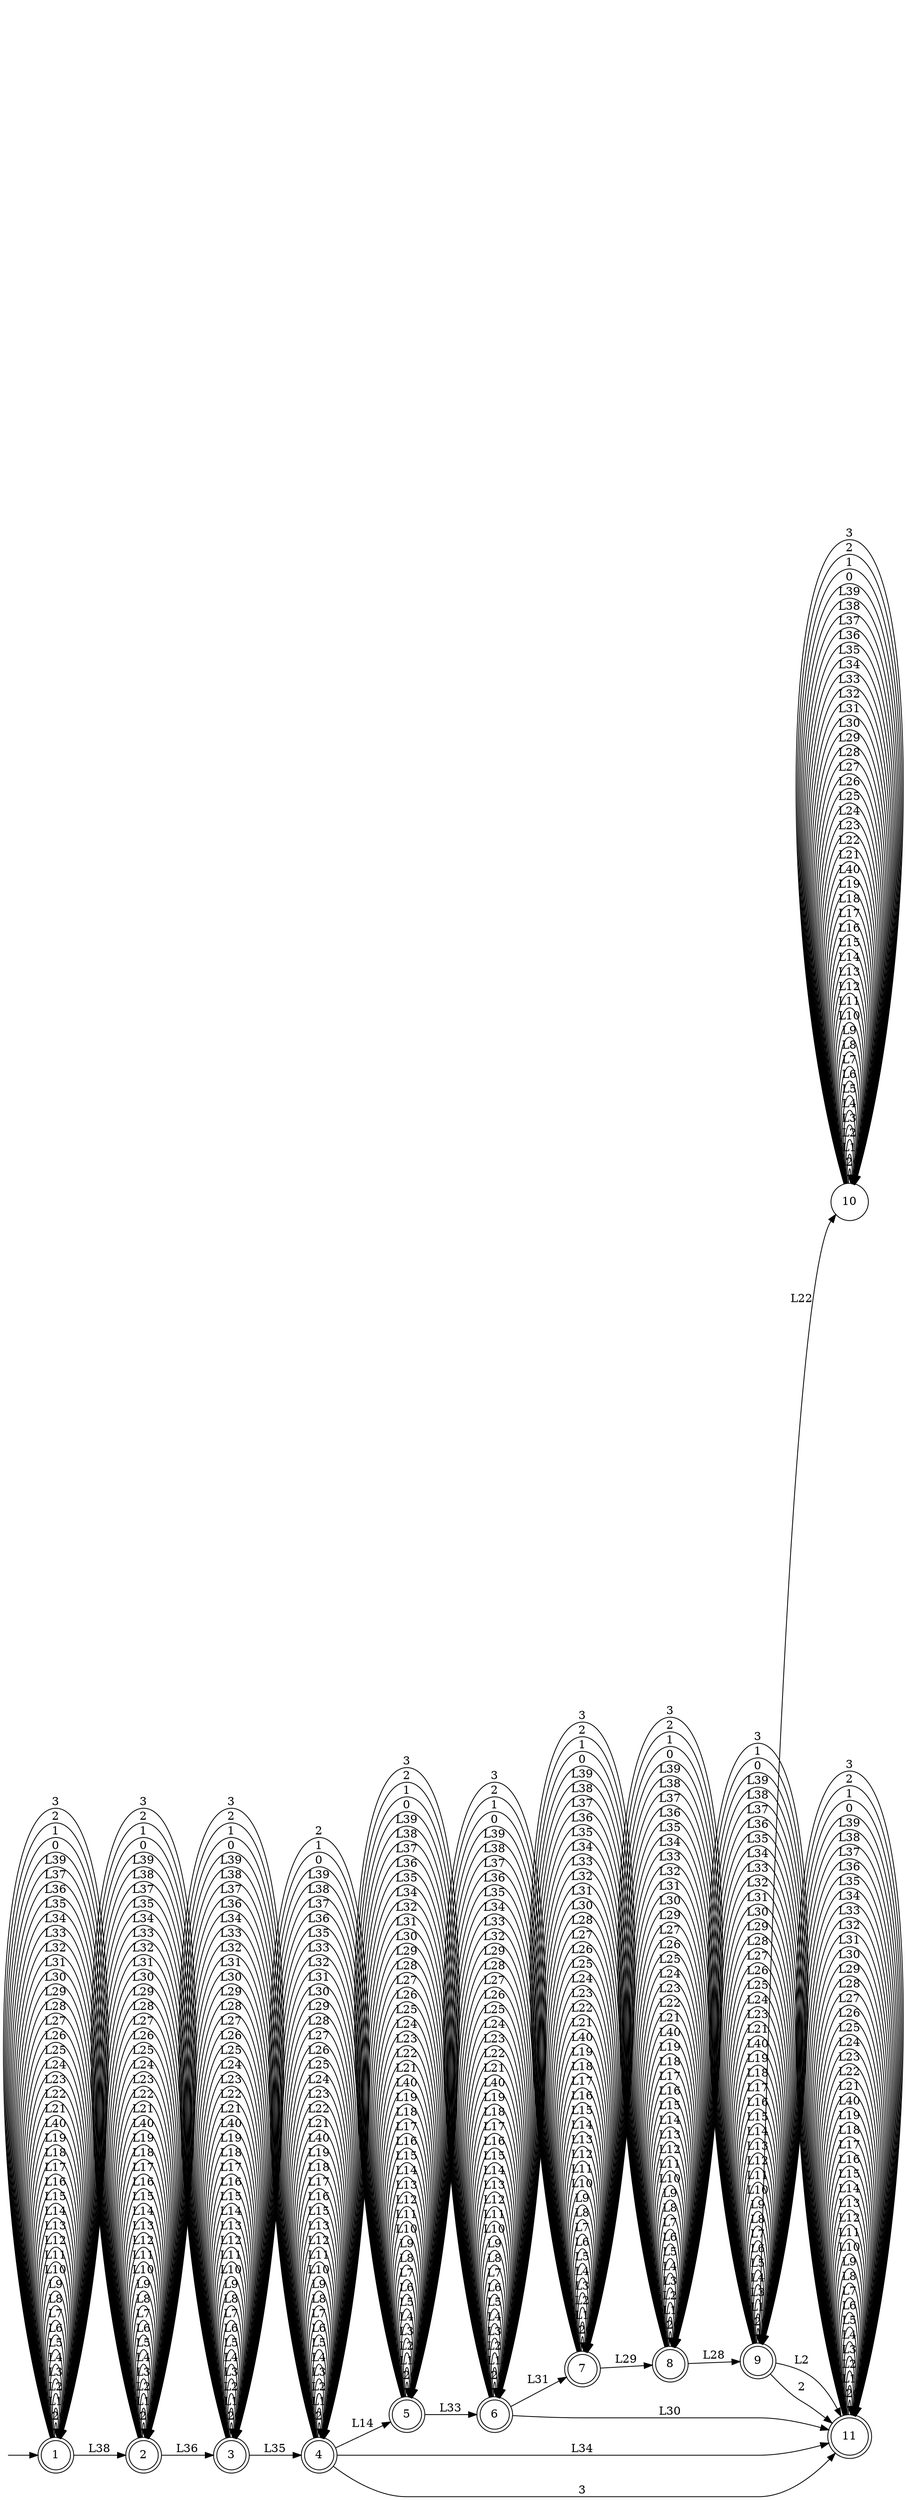 // dot output generated by libFAUDES vGenerator
digraph "Complement(Generator)" {
  rankdir=LR
  node [shape=circle];

  // initial states
  dot_dummyinit_1 [shape=none, label="", width="0.0", height="0.0" ];
  dot_dummyinit_1 -> "1";

  // mstates
  "1" [shape=doublecircle];
  "2" [shape=doublecircle];
  "3" [shape=doublecircle];
  "4" [shape=doublecircle];
  "5" [shape=doublecircle];
  "6" [shape=doublecircle];
  "7" [shape=doublecircle];
  "8" [shape=doublecircle];
  "9" [shape=doublecircle];
  "11" [shape=doublecircle];

  // rest of stateset
  "10";

  // transition relation
  "1" -> "1" [label="L20"];
  "1" -> "1" [label="L1"];
  "1" -> "1" [label="L2"];
  "1" -> "1" [label="L3"];
  "1" -> "1" [label="L4"];
  "1" -> "1" [label="L5"];
  "1" -> "1" [label="L6"];
  "1" -> "1" [label="L7"];
  "1" -> "1" [label="L8"];
  "1" -> "1" [label="L9"];
  "1" -> "1" [label="L10"];
  "1" -> "1" [label="L11"];
  "1" -> "1" [label="L12"];
  "1" -> "1" [label="L13"];
  "1" -> "1" [label="L14"];
  "1" -> "1" [label="L15"];
  "1" -> "1" [label="L16"];
  "1" -> "1" [label="L17"];
  "1" -> "1" [label="L18"];
  "1" -> "1" [label="L19"];
  "1" -> "1" [label="L40"];
  "1" -> "1" [label="L21"];
  "1" -> "1" [label="L22"];
  "1" -> "1" [label="L23"];
  "1" -> "1" [label="L24"];
  "1" -> "1" [label="L25"];
  "1" -> "1" [label="L26"];
  "1" -> "1" [label="L27"];
  "1" -> "1" [label="L28"];
  "1" -> "1" [label="L29"];
  "1" -> "1" [label="L30"];
  "1" -> "1" [label="L31"];
  "1" -> "1" [label="L32"];
  "1" -> "1" [label="L33"];
  "1" -> "1" [label="L34"];
  "1" -> "1" [label="L35"];
  "1" -> "1" [label="L36"];
  "1" -> "1" [label="L37"];
  "1" -> "2" [label="L38"];
  "1" -> "1" [label="L39"];
  "1" -> "1" [label="0"];
  "1" -> "1" [label="1"];
  "1" -> "1" [label="2"];
  "1" -> "1" [label="3"];
  "2" -> "2" [label="L20"];
  "2" -> "2" [label="L1"];
  "2" -> "2" [label="L2"];
  "2" -> "2" [label="L3"];
  "2" -> "2" [label="L4"];
  "2" -> "2" [label="L5"];
  "2" -> "2" [label="L6"];
  "2" -> "2" [label="L7"];
  "2" -> "2" [label="L8"];
  "2" -> "2" [label="L9"];
  "2" -> "2" [label="L10"];
  "2" -> "2" [label="L11"];
  "2" -> "2" [label="L12"];
  "2" -> "2" [label="L13"];
  "2" -> "2" [label="L14"];
  "2" -> "2" [label="L15"];
  "2" -> "2" [label="L16"];
  "2" -> "2" [label="L17"];
  "2" -> "2" [label="L18"];
  "2" -> "2" [label="L19"];
  "2" -> "2" [label="L40"];
  "2" -> "2" [label="L21"];
  "2" -> "2" [label="L22"];
  "2" -> "2" [label="L23"];
  "2" -> "2" [label="L24"];
  "2" -> "2" [label="L25"];
  "2" -> "2" [label="L26"];
  "2" -> "2" [label="L27"];
  "2" -> "2" [label="L28"];
  "2" -> "2" [label="L29"];
  "2" -> "2" [label="L30"];
  "2" -> "2" [label="L31"];
  "2" -> "2" [label="L32"];
  "2" -> "2" [label="L33"];
  "2" -> "2" [label="L34"];
  "2" -> "2" [label="L35"];
  "2" -> "3" [label="L36"];
  "2" -> "2" [label="L37"];
  "2" -> "2" [label="L38"];
  "2" -> "2" [label="L39"];
  "2" -> "2" [label="0"];
  "2" -> "2" [label="1"];
  "2" -> "2" [label="2"];
  "2" -> "2" [label="3"];
  "3" -> "3" [label="L20"];
  "3" -> "3" [label="L1"];
  "3" -> "3" [label="L2"];
  "3" -> "3" [label="L3"];
  "3" -> "3" [label="L4"];
  "3" -> "3" [label="L5"];
  "3" -> "3" [label="L6"];
  "3" -> "3" [label="L7"];
  "3" -> "3" [label="L8"];
  "3" -> "3" [label="L9"];
  "3" -> "3" [label="L10"];
  "3" -> "3" [label="L11"];
  "3" -> "3" [label="L12"];
  "3" -> "3" [label="L13"];
  "3" -> "3" [label="L14"];
  "3" -> "3" [label="L15"];
  "3" -> "3" [label="L16"];
  "3" -> "3" [label="L17"];
  "3" -> "3" [label="L18"];
  "3" -> "3" [label="L19"];
  "3" -> "3" [label="L40"];
  "3" -> "3" [label="L21"];
  "3" -> "3" [label="L22"];
  "3" -> "3" [label="L23"];
  "3" -> "3" [label="L24"];
  "3" -> "3" [label="L25"];
  "3" -> "3" [label="L26"];
  "3" -> "3" [label="L27"];
  "3" -> "3" [label="L28"];
  "3" -> "3" [label="L29"];
  "3" -> "3" [label="L30"];
  "3" -> "3" [label="L31"];
  "3" -> "3" [label="L32"];
  "3" -> "3" [label="L33"];
  "3" -> "3" [label="L34"];
  "3" -> "4" [label="L35"];
  "3" -> "3" [label="L36"];
  "3" -> "3" [label="L37"];
  "3" -> "3" [label="L38"];
  "3" -> "3" [label="L39"];
  "3" -> "3" [label="0"];
  "3" -> "3" [label="1"];
  "3" -> "3" [label="2"];
  "3" -> "3" [label="3"];
  "4" -> "4" [label="L20"];
  "4" -> "4" [label="L1"];
  "4" -> "4" [label="L2"];
  "4" -> "4" [label="L3"];
  "4" -> "4" [label="L4"];
  "4" -> "4" [label="L5"];
  "4" -> "4" [label="L6"];
  "4" -> "4" [label="L7"];
  "4" -> "4" [label="L8"];
  "4" -> "4" [label="L9"];
  "4" -> "4" [label="L10"];
  "4" -> "4" [label="L11"];
  "4" -> "4" [label="L12"];
  "4" -> "4" [label="L13"];
  "4" -> "5" [label="L14"];
  "4" -> "4" [label="L15"];
  "4" -> "4" [label="L16"];
  "4" -> "4" [label="L17"];
  "4" -> "4" [label="L18"];
  "4" -> "4" [label="L19"];
  "4" -> "4" [label="L40"];
  "4" -> "4" [label="L21"];
  "4" -> "4" [label="L22"];
  "4" -> "4" [label="L23"];
  "4" -> "4" [label="L24"];
  "4" -> "4" [label="L25"];
  "4" -> "4" [label="L26"];
  "4" -> "4" [label="L27"];
  "4" -> "4" [label="L28"];
  "4" -> "4" [label="L29"];
  "4" -> "4" [label="L30"];
  "4" -> "4" [label="L31"];
  "4" -> "4" [label="L32"];
  "4" -> "4" [label="L33"];
  "4" -> "11" [label="L34"];
  "4" -> "4" [label="L35"];
  "4" -> "4" [label="L36"];
  "4" -> "4" [label="L37"];
  "4" -> "4" [label="L38"];
  "4" -> "4" [label="L39"];
  "4" -> "4" [label="0"];
  "4" -> "4" [label="1"];
  "4" -> "4" [label="2"];
  "4" -> "11" [label="3"];
  "5" -> "5" [label="L20"];
  "5" -> "5" [label="L1"];
  "5" -> "5" [label="L2"];
  "5" -> "5" [label="L3"];
  "5" -> "5" [label="L4"];
  "5" -> "5" [label="L5"];
  "5" -> "5" [label="L6"];
  "5" -> "5" [label="L7"];
  "5" -> "5" [label="L8"];
  "5" -> "5" [label="L9"];
  "5" -> "5" [label="L10"];
  "5" -> "5" [label="L11"];
  "5" -> "5" [label="L12"];
  "5" -> "5" [label="L13"];
  "5" -> "5" [label="L14"];
  "5" -> "5" [label="L15"];
  "5" -> "5" [label="L16"];
  "5" -> "5" [label="L17"];
  "5" -> "5" [label="L18"];
  "5" -> "5" [label="L19"];
  "5" -> "5" [label="L40"];
  "5" -> "5" [label="L21"];
  "5" -> "5" [label="L22"];
  "5" -> "5" [label="L23"];
  "5" -> "5" [label="L24"];
  "5" -> "5" [label="L25"];
  "5" -> "5" [label="L26"];
  "5" -> "5" [label="L27"];
  "5" -> "5" [label="L28"];
  "5" -> "5" [label="L29"];
  "5" -> "5" [label="L30"];
  "5" -> "5" [label="L31"];
  "5" -> "5" [label="L32"];
  "5" -> "6" [label="L33"];
  "5" -> "5" [label="L34"];
  "5" -> "5" [label="L35"];
  "5" -> "5" [label="L36"];
  "5" -> "5" [label="L37"];
  "5" -> "5" [label="L38"];
  "5" -> "5" [label="L39"];
  "5" -> "5" [label="0"];
  "5" -> "5" [label="1"];
  "5" -> "5" [label="2"];
  "5" -> "5" [label="3"];
  "6" -> "6" [label="L20"];
  "6" -> "6" [label="L1"];
  "6" -> "6" [label="L2"];
  "6" -> "6" [label="L3"];
  "6" -> "6" [label="L4"];
  "6" -> "6" [label="L5"];
  "6" -> "6" [label="L6"];
  "6" -> "6" [label="L7"];
  "6" -> "6" [label="L8"];
  "6" -> "6" [label="L9"];
  "6" -> "6" [label="L10"];
  "6" -> "6" [label="L11"];
  "6" -> "6" [label="L12"];
  "6" -> "6" [label="L13"];
  "6" -> "6" [label="L14"];
  "6" -> "6" [label="L15"];
  "6" -> "6" [label="L16"];
  "6" -> "6" [label="L17"];
  "6" -> "6" [label="L18"];
  "6" -> "6" [label="L19"];
  "6" -> "6" [label="L40"];
  "6" -> "6" [label="L21"];
  "6" -> "6" [label="L22"];
  "6" -> "6" [label="L23"];
  "6" -> "6" [label="L24"];
  "6" -> "6" [label="L25"];
  "6" -> "6" [label="L26"];
  "6" -> "6" [label="L27"];
  "6" -> "6" [label="L28"];
  "6" -> "6" [label="L29"];
  "6" -> "11" [label="L30"];
  "6" -> "7" [label="L31"];
  "6" -> "6" [label="L32"];
  "6" -> "6" [label="L33"];
  "6" -> "6" [label="L34"];
  "6" -> "6" [label="L35"];
  "6" -> "6" [label="L36"];
  "6" -> "6" [label="L37"];
  "6" -> "6" [label="L38"];
  "6" -> "6" [label="L39"];
  "6" -> "6" [label="0"];
  "6" -> "6" [label="1"];
  "6" -> "6" [label="2"];
  "6" -> "6" [label="3"];
  "7" -> "7" [label="L20"];
  "7" -> "7" [label="L1"];
  "7" -> "7" [label="L2"];
  "7" -> "7" [label="L3"];
  "7" -> "7" [label="L4"];
  "7" -> "7" [label="L5"];
  "7" -> "7" [label="L6"];
  "7" -> "7" [label="L7"];
  "7" -> "7" [label="L8"];
  "7" -> "7" [label="L9"];
  "7" -> "7" [label="L10"];
  "7" -> "7" [label="L11"];
  "7" -> "7" [label="L12"];
  "7" -> "7" [label="L13"];
  "7" -> "7" [label="L14"];
  "7" -> "7" [label="L15"];
  "7" -> "7" [label="L16"];
  "7" -> "7" [label="L17"];
  "7" -> "7" [label="L18"];
  "7" -> "7" [label="L19"];
  "7" -> "7" [label="L40"];
  "7" -> "7" [label="L21"];
  "7" -> "7" [label="L22"];
  "7" -> "7" [label="L23"];
  "7" -> "7" [label="L24"];
  "7" -> "7" [label="L25"];
  "7" -> "7" [label="L26"];
  "7" -> "7" [label="L27"];
  "7" -> "7" [label="L28"];
  "7" -> "8" [label="L29"];
  "7" -> "7" [label="L30"];
  "7" -> "7" [label="L31"];
  "7" -> "7" [label="L32"];
  "7" -> "7" [label="L33"];
  "7" -> "7" [label="L34"];
  "7" -> "7" [label="L35"];
  "7" -> "7" [label="L36"];
  "7" -> "7" [label="L37"];
  "7" -> "7" [label="L38"];
  "7" -> "7" [label="L39"];
  "7" -> "7" [label="0"];
  "7" -> "7" [label="1"];
  "7" -> "7" [label="2"];
  "7" -> "7" [label="3"];
  "8" -> "8" [label="L20"];
  "8" -> "8" [label="L1"];
  "8" -> "8" [label="L2"];
  "8" -> "8" [label="L3"];
  "8" -> "8" [label="L4"];
  "8" -> "8" [label="L5"];
  "8" -> "8" [label="L6"];
  "8" -> "8" [label="L7"];
  "8" -> "8" [label="L8"];
  "8" -> "8" [label="L9"];
  "8" -> "8" [label="L10"];
  "8" -> "8" [label="L11"];
  "8" -> "8" [label="L12"];
  "8" -> "8" [label="L13"];
  "8" -> "8" [label="L14"];
  "8" -> "8" [label="L15"];
  "8" -> "8" [label="L16"];
  "8" -> "8" [label="L17"];
  "8" -> "8" [label="L18"];
  "8" -> "8" [label="L19"];
  "8" -> "8" [label="L40"];
  "8" -> "8" [label="L21"];
  "8" -> "8" [label="L22"];
  "8" -> "8" [label="L23"];
  "8" -> "8" [label="L24"];
  "8" -> "8" [label="L25"];
  "8" -> "8" [label="L26"];
  "8" -> "8" [label="L27"];
  "8" -> "9" [label="L28"];
  "8" -> "8" [label="L29"];
  "8" -> "8" [label="L30"];
  "8" -> "8" [label="L31"];
  "8" -> "8" [label="L32"];
  "8" -> "8" [label="L33"];
  "8" -> "8" [label="L34"];
  "8" -> "8" [label="L35"];
  "8" -> "8" [label="L36"];
  "8" -> "8" [label="L37"];
  "8" -> "8" [label="L38"];
  "8" -> "8" [label="L39"];
  "8" -> "8" [label="0"];
  "8" -> "8" [label="1"];
  "8" -> "8" [label="2"];
  "8" -> "8" [label="3"];
  "9" -> "9" [label="L20"];
  "9" -> "9" [label="L1"];
  "9" -> "11" [label="L2"];
  "9" -> "9" [label="L3"];
  "9" -> "9" [label="L4"];
  "9" -> "9" [label="L5"];
  "9" -> "9" [label="L6"];
  "9" -> "9" [label="L7"];
  "9" -> "9" [label="L8"];
  "9" -> "9" [label="L9"];
  "9" -> "9" [label="L10"];
  "9" -> "9" [label="L11"];
  "9" -> "9" [label="L12"];
  "9" -> "9" [label="L13"];
  "9" -> "9" [label="L14"];
  "9" -> "9" [label="L15"];
  "9" -> "9" [label="L16"];
  "9" -> "9" [label="L17"];
  "9" -> "9" [label="L18"];
  "9" -> "9" [label="L19"];
  "9" -> "9" [label="L40"];
  "9" -> "9" [label="L21"];
  "9" -> "10" [label="L22"];
  "9" -> "9" [label="L23"];
  "9" -> "9" [label="L24"];
  "9" -> "9" [label="L25"];
  "9" -> "9" [label="L26"];
  "9" -> "9" [label="L27"];
  "9" -> "9" [label="L28"];
  "9" -> "9" [label="L29"];
  "9" -> "9" [label="L30"];
  "9" -> "9" [label="L31"];
  "9" -> "9" [label="L32"];
  "9" -> "9" [label="L33"];
  "9" -> "9" [label="L34"];
  "9" -> "9" [label="L35"];
  "9" -> "9" [label="L36"];
  "9" -> "9" [label="L37"];
  "9" -> "9" [label="L38"];
  "9" -> "9" [label="L39"];
  "9" -> "9" [label="0"];
  "9" -> "9" [label="1"];
  "9" -> "11" [label="2"];
  "9" -> "9" [label="3"];
  "10" -> "10" [label="L20"];
  "10" -> "10" [label="L1"];
  "10" -> "10" [label="L2"];
  "10" -> "10" [label="L3"];
  "10" -> "10" [label="L4"];
  "10" -> "10" [label="L5"];
  "10" -> "10" [label="L6"];
  "10" -> "10" [label="L7"];
  "10" -> "10" [label="L8"];
  "10" -> "10" [label="L9"];
  "10" -> "10" [label="L10"];
  "10" -> "10" [label="L11"];
  "10" -> "10" [label="L12"];
  "10" -> "10" [label="L13"];
  "10" -> "10" [label="L14"];
  "10" -> "10" [label="L15"];
  "10" -> "10" [label="L16"];
  "10" -> "10" [label="L17"];
  "10" -> "10" [label="L18"];
  "10" -> "10" [label="L19"];
  "10" -> "10" [label="L40"];
  "10" -> "10" [label="L21"];
  "10" -> "10" [label="L22"];
  "10" -> "10" [label="L23"];
  "10" -> "10" [label="L24"];
  "10" -> "10" [label="L25"];
  "10" -> "10" [label="L26"];
  "10" -> "10" [label="L27"];
  "10" -> "10" [label="L28"];
  "10" -> "10" [label="L29"];
  "10" -> "10" [label="L30"];
  "10" -> "10" [label="L31"];
  "10" -> "10" [label="L32"];
  "10" -> "10" [label="L33"];
  "10" -> "10" [label="L34"];
  "10" -> "10" [label="L35"];
  "10" -> "10" [label="L36"];
  "10" -> "10" [label="L37"];
  "10" -> "10" [label="L38"];
  "10" -> "10" [label="L39"];
  "10" -> "10" [label="0"];
  "10" -> "10" [label="1"];
  "10" -> "10" [label="2"];
  "10" -> "10" [label="3"];
  "11" -> "11" [label="L20"];
  "11" -> "11" [label="L1"];
  "11" -> "11" [label="L2"];
  "11" -> "11" [label="L3"];
  "11" -> "11" [label="L4"];
  "11" -> "11" [label="L5"];
  "11" -> "11" [label="L6"];
  "11" -> "11" [label="L7"];
  "11" -> "11" [label="L8"];
  "11" -> "11" [label="L9"];
  "11" -> "11" [label="L10"];
  "11" -> "11" [label="L11"];
  "11" -> "11" [label="L12"];
  "11" -> "11" [label="L13"];
  "11" -> "11" [label="L14"];
  "11" -> "11" [label="L15"];
  "11" -> "11" [label="L16"];
  "11" -> "11" [label="L17"];
  "11" -> "11" [label="L18"];
  "11" -> "11" [label="L19"];
  "11" -> "11" [label="L40"];
  "11" -> "11" [label="L21"];
  "11" -> "11" [label="L22"];
  "11" -> "11" [label="L23"];
  "11" -> "11" [label="L24"];
  "11" -> "11" [label="L25"];
  "11" -> "11" [label="L26"];
  "11" -> "11" [label="L27"];
  "11" -> "11" [label="L28"];
  "11" -> "11" [label="L29"];
  "11" -> "11" [label="L30"];
  "11" -> "11" [label="L31"];
  "11" -> "11" [label="L32"];
  "11" -> "11" [label="L33"];
  "11" -> "11" [label="L34"];
  "11" -> "11" [label="L35"];
  "11" -> "11" [label="L36"];
  "11" -> "11" [label="L37"];
  "11" -> "11" [label="L38"];
  "11" -> "11" [label="L39"];
  "11" -> "11" [label="0"];
  "11" -> "11" [label="1"];
  "11" -> "11" [label="2"];
  "11" -> "11" [label="3"];
}
